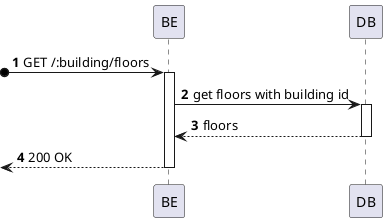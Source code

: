 @startuml process-view
autonumber
participant BE as "BE"
participant DB as "DB"

?o-> BE: GET /:building/floors
activate BE

BE -> DB : get floors with building id
activate DB

DB --> BE : floors
deactivate DB

<-- BE: 200 OK
deactivate BE

@enduml